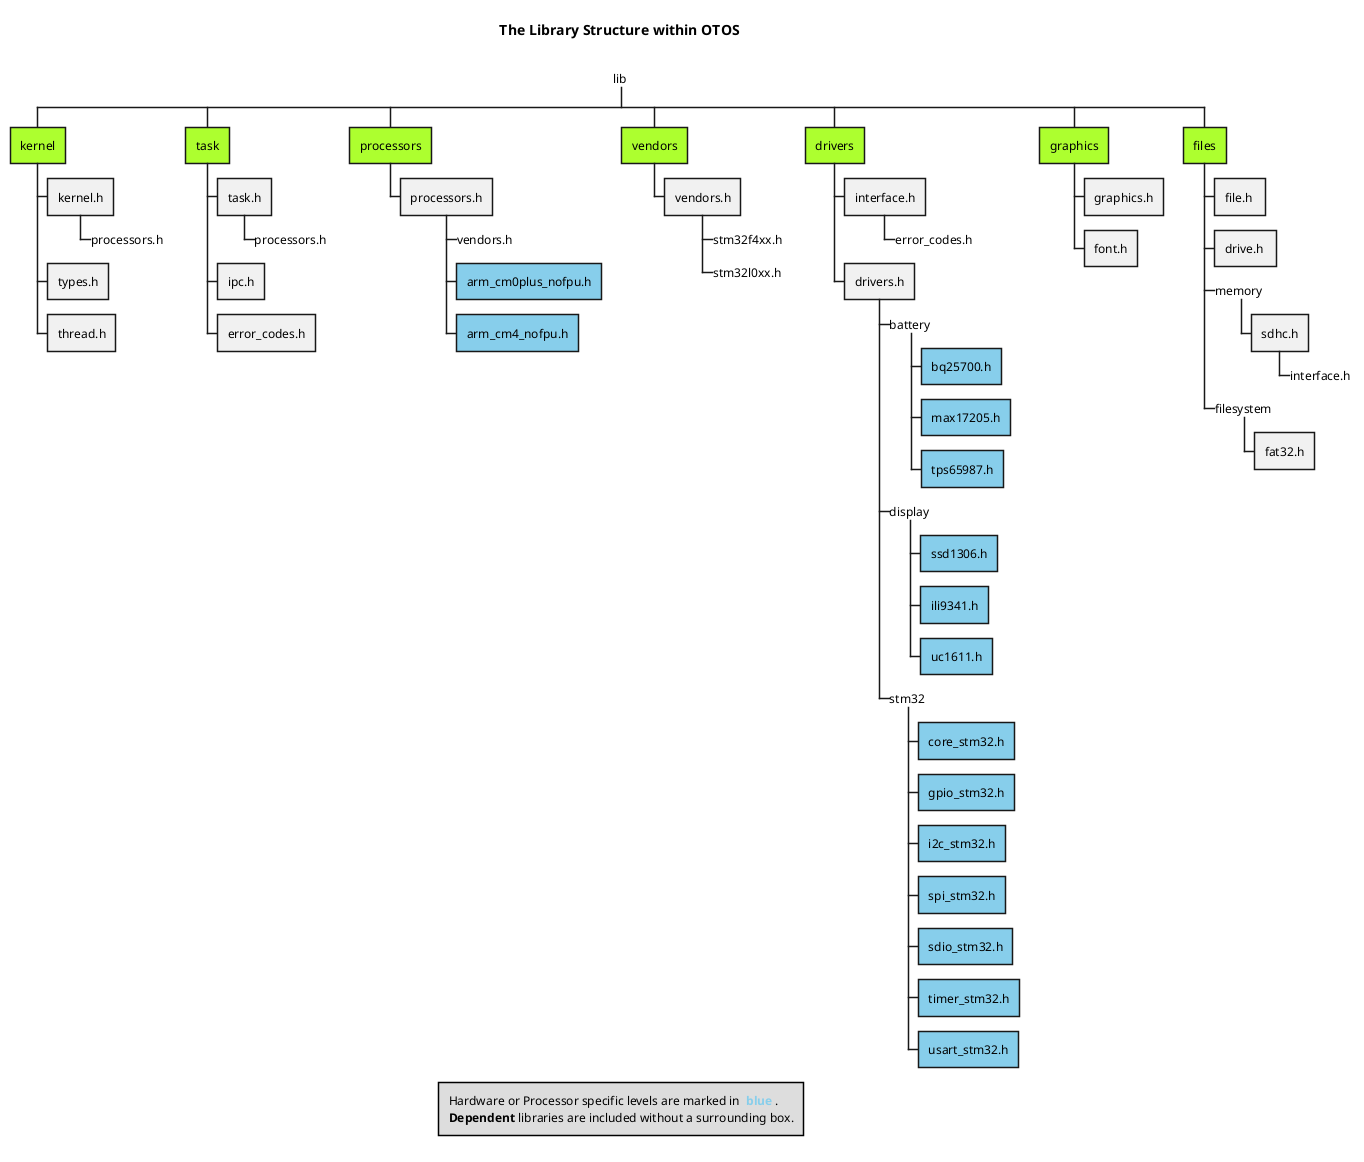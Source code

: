 @startwbs WBS_LibStructure
title The Library Structure within **OTOS** \n
legend Hardware or Processor specific levels are marked in **<color #SkyBlue> blue </color>**.\n<b>Dependent</b> libraries are included without a surrounding box.

*_ lib

' === Kernel ===
**[#GreenYellow] kernel
*** kernel.h
****_ processors.h
' *** schedule.h
*** types.h
*** thread.h

' === Task ===
**[#GreenYellow] task
*** task.h
****_ processors.h
*** ipc.h
*** error_codes.h

' === Processors ===
**[#GreenYellow] processors
*** processors.h
****_ vendors.h
****[#SkyBlue] arm_cm0plus_nofpu.h
****[#SkyBlue] arm_cm4_nofpu.h

' === Vendors ===
**[#GreenYellow] vendors
*** vendors.h
****_ stm32f4xx.h
****_ stm32l0xx.h

' === Drivers ===
**[#GreenYellow] drivers
*** interface.h
****_ error_codes.h
*** drivers.h
****_ battery
*****[#SkyBlue] bq25700.h
*****[#SkyBlue] max17205.h
*****[#SkyBlue] tps65987.h
****_ display
*****[#SkyBlue] ssd1306.h
*****[#SkyBlue] ili9341.h
*****[#SkyBlue] uc1611.h
****_ stm32
*****[#SkyBlue] core_stm32.h
*****[#SkyBlue] gpio_stm32.h
*****[#SkyBlue] i2c_stm32.h
*****[#SkyBlue] spi_stm32.h
*****[#SkyBlue] sdio_stm32.h
*****[#SkyBlue] timer_stm32.h
*****[#SkyBlue] usart_stm32.h

' === Graphics ===
**[#GreenYellow] graphics
*** graphics.h
*** font.h

' === Files ===
**[#GreenYellow] files
*** file.h 
*** drive.h 
***_ memory 
**** sdhc.h
*****_ interface.h
***_ filesystem
**** fat32.h

@endwbs